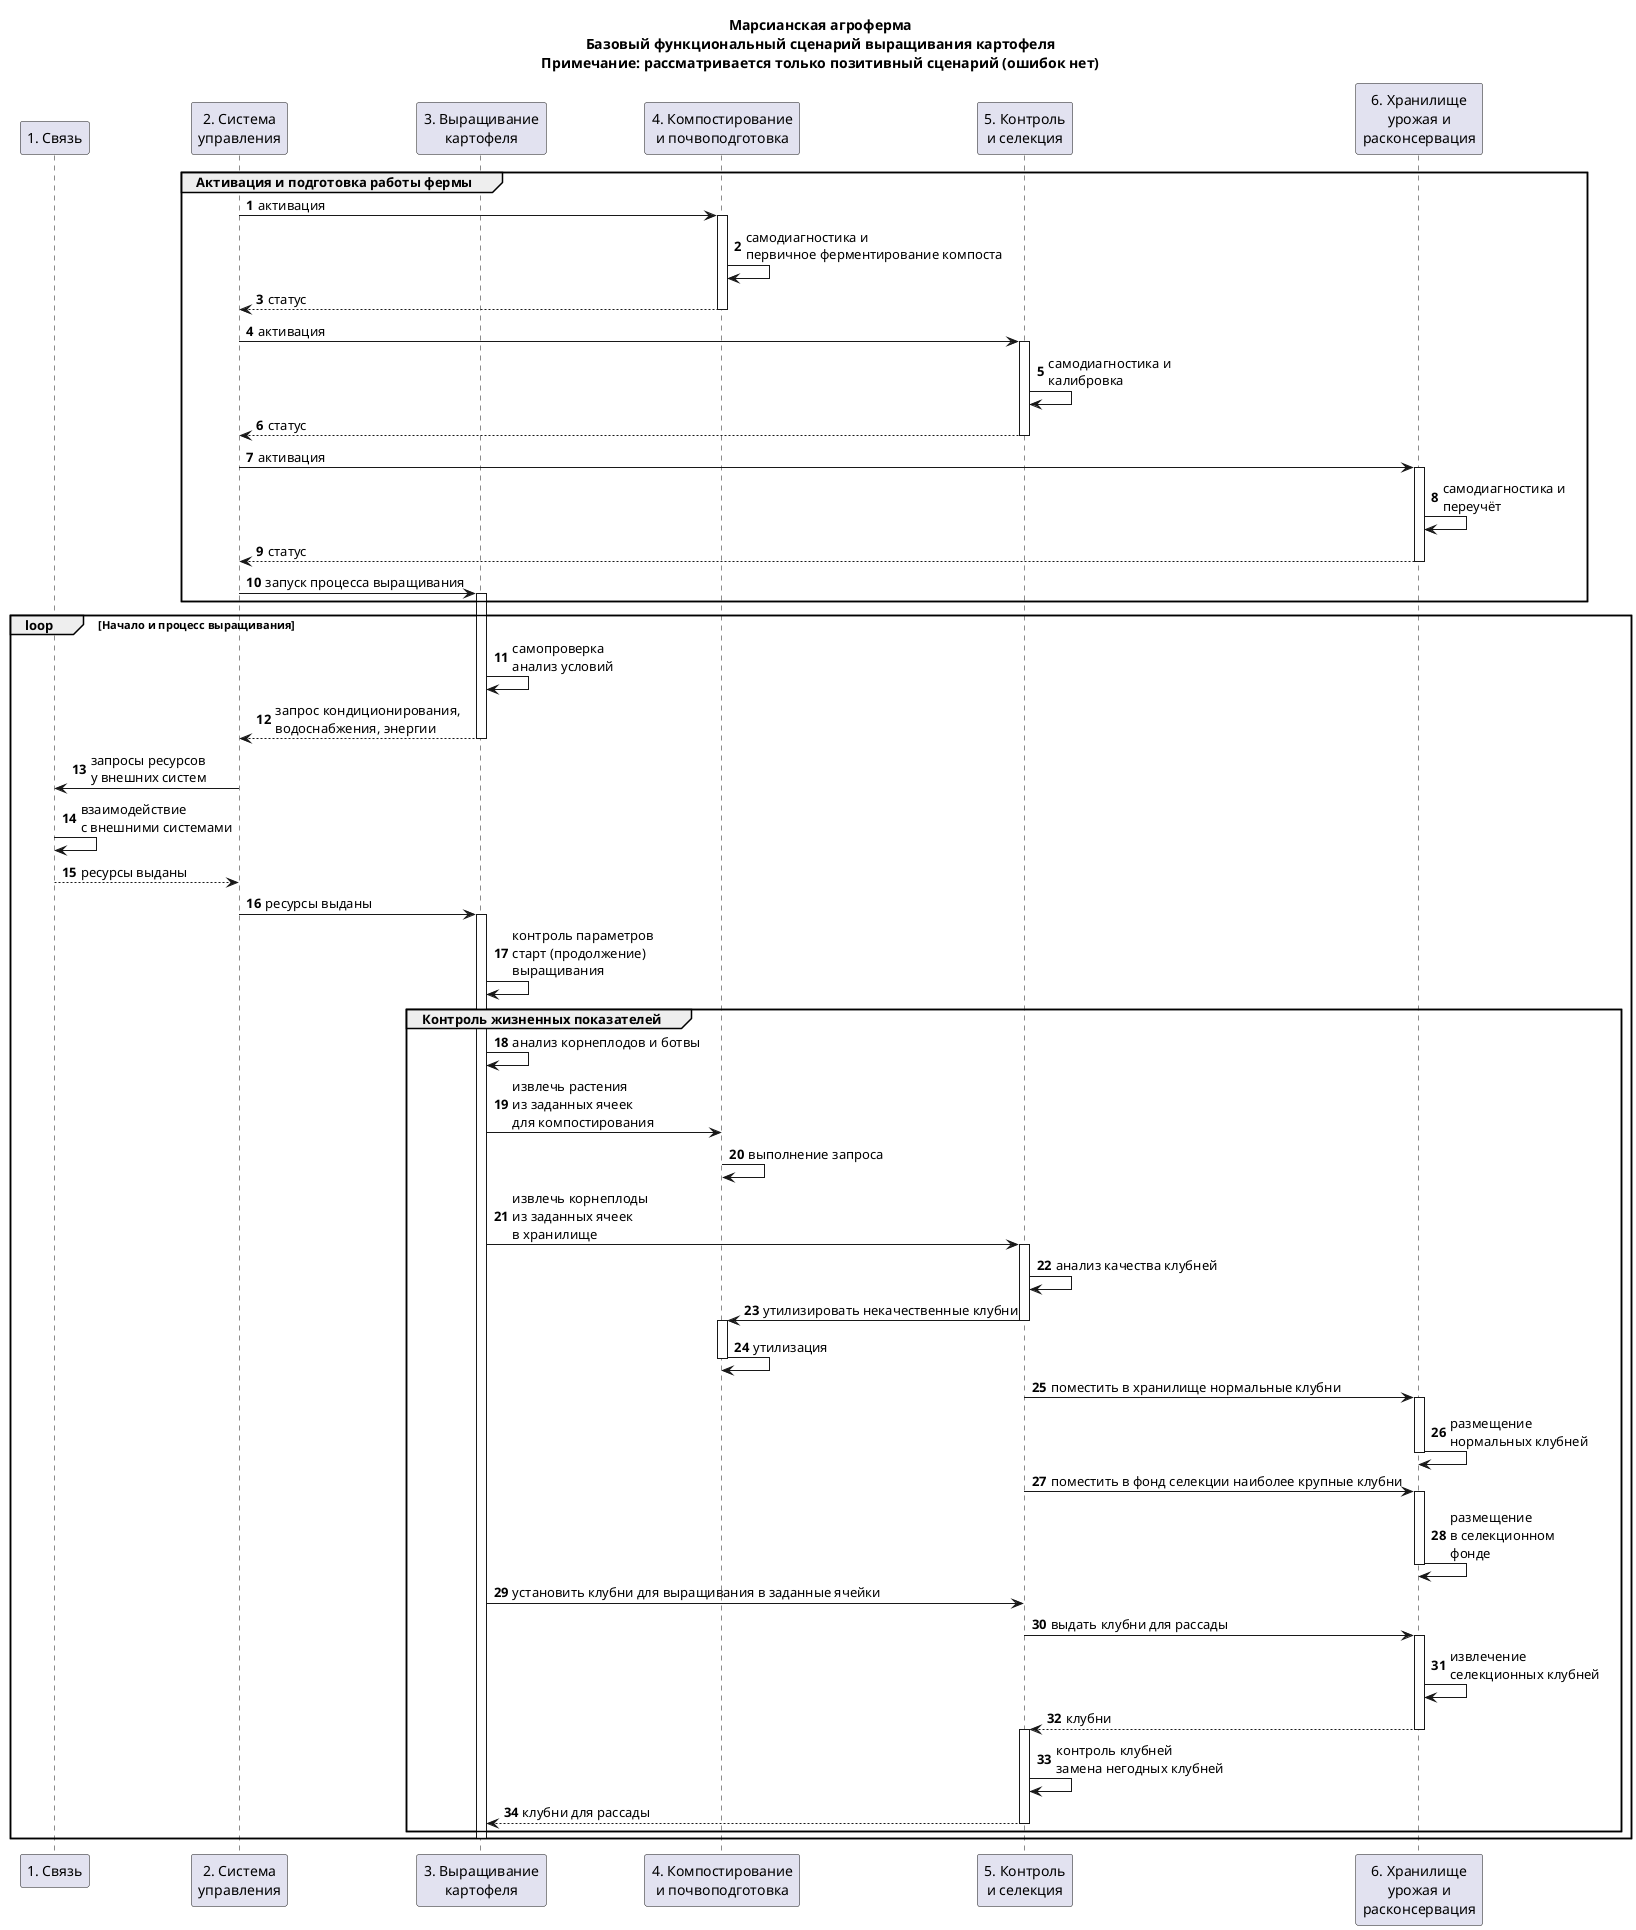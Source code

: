 @startuml "Марсианская агроферма. Базовый функциональный сценарий"

title "Марсианская агроферма\nБазовый функциональный сценарий выращивания картофеля\nПримечание: рассматривается только позитивный сценарий (ошибок нет)"

autonumber

participant "1. Связь" as conn
participant "2. Система\nуправления" as control 
participant "3. Выращивание\nкартофеля" as cultivation
participant "4. Компостирование\nи почвоподготовка" as  composting
participant "5. Контроль\nи селекция" as qa 
participant "6. Хранилище\nурожая и\nрасконсервация" as storage

group Активация и подготовка работы фермы
control -> composting++: активация
composting -> composting: самодиагностика и\nпервичное ферментирование компоста
composting --> control--: статус
control -> qa++: активация
qa -> qa: самодиагностика и\nкалибровка
qa --> control--: статус
control -> storage++: активация
storage -> storage: самодиагностика и\nпереучёт
storage --> control--: статус
control -> cultivation++: запуск процесса выращивания 
end

loop Начало и процесс выращивания 
    cultivation -> cultivation: самопроверка\nанализ условий
    cultivation --> control--: запрос кондиционирования,\nводоснабжения, энергии
    control -> conn: запросы ресурсов\nу внешних систем
    conn -> conn: взаимодействие\nс внешними системами
    conn --> control: ресурсы выданы
    control -> cultivation++: ресурсы выданы
    cultivation -> cultivation: контроль параметров\nстарт (продолжение)\nвыращивания

    group Контроль жизненных показателей
       cultivation -> cultivation: анализ корнеплодов и ботвы
       cultivation -> composting: извлечь растения\nиз заданных ячеек\nдля компостирования
       composting -> composting: выполнение запроса
       cultivation -> qa++: извлечь корнеплоды\nиз заданных ячеек\nв хранилище
       qa -> qa: анализ качества клубней
       qa -> composting--: утилизировать некачественные клубни
       activate composting
       composting -> composting: утилизация        
       deactivate composting
       qa -> storage++: поместить в хранилище нормальные клубни
       storage -> storage--: размещение\nнормальных клубней
       qa -> storage++: поместить в фонд селекции наиболее крупные клубни
       storage -> storage--: размещение\nв селекционном\nфонде
       cultivation -> qa: установить клубни для выращивания в заданные ячейки
       qa -> storage++: выдать клубни для рассады
       storage -> storage: извлечение\nселекционных клубней
       storage --> qa--: клубни
       activate qa
       qa -> qa: контроль клубней\nзамена негодных клубней
       qa --> cultivation--: клубни для рассады
    end
    deactivate cultivation
end 


@enduml

@startuml "Марсианская агроферма. Обновление конфигурации с Земли"

title Марсианская агроферма\nОбновление конфигурации с Земли\nТолько позитивный сценарий


participant "СМС" as sms
participant "1. Связь" as conn
participant "2. Система\nуправления" as control 
participant "3. Выращивание\nкартофеля" as cultivation
participant "4. Компостирование\nи почвоподготовка" as  composting
participant "5. Контроль\nи селекция" as qa 
participant "6. Хранилище\nурожая и\nрасконсервация" as storage

note over sms 
система межпланетной
связи - получает информацию 
с Земли, передаёт на Землю 
статусы и телеметрию
end note

sms -> conn++: новые параметры\nтехнологических процессов
conn -> control++: новые параметры\nтехнологических процессов

control -> cultivation++: новые параметры\nвыращивания
cultivation -> cultivation: обновление параметров
cultivation --> control--: параметры обновлены

control -> composting++: новые параметры\nкомпостирования
composting -> composting: обновление параметров
composting --> control--: параметры обновлены

control -> qa++: новые параметры\nконтроля качества
qa -> qa: обновление параметров
qa --> control--: параметры обновлены

control -> storage++: новые параметры\nхранения
storage -> storage: обновление параметров
storage --> control--: параметры обновлены

control --> conn--: параметры обновлены
conn --> sms--: параметры обновлены

@enduml